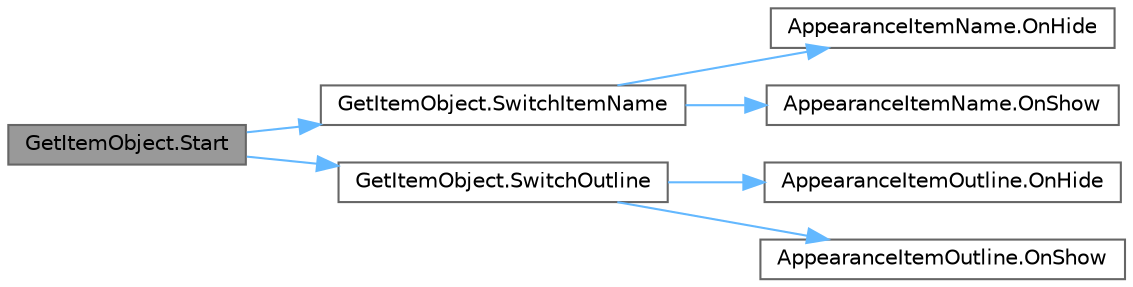 digraph "GetItemObject.Start"
{
 // LATEX_PDF_SIZE
  bgcolor="transparent";
  edge [fontname=Helvetica,fontsize=10,labelfontname=Helvetica,labelfontsize=10];
  node [fontname=Helvetica,fontsize=10,shape=box,height=0.2,width=0.4];
  rankdir="LR";
  Node1 [id="Node000001",label="GetItemObject.Start",height=0.2,width=0.4,color="gray40", fillcolor="grey60", style="filled", fontcolor="black",tooltip=" "];
  Node1 -> Node2 [id="edge1_Node000001_Node000002",color="steelblue1",style="solid",tooltip=" "];
  Node2 [id="Node000002",label="GetItemObject.SwitchItemName",height=0.2,width=0.4,color="grey40", fillcolor="white", style="filled",URL="$class_get_item_object.html#a613c0db3fd0009145253a2f0e9269325",tooltip=" "];
  Node2 -> Node3 [id="edge2_Node000002_Node000003",color="steelblue1",style="solid",tooltip=" "];
  Node3 [id="Node000003",label="AppearanceItemName.OnHide",height=0.2,width=0.4,color="grey40", fillcolor="white", style="filled",URL="$class_appearance_item_name.html#adc5d8b21038af62c749c434fbe414fed",tooltip=" "];
  Node2 -> Node4 [id="edge3_Node000002_Node000004",color="steelblue1",style="solid",tooltip=" "];
  Node4 [id="Node000004",label="AppearanceItemName.OnShow",height=0.2,width=0.4,color="grey40", fillcolor="white", style="filled",URL="$class_appearance_item_name.html#a7682ffb9f1a83f4bddb3155aac6de098",tooltip=" "];
  Node1 -> Node5 [id="edge4_Node000001_Node000005",color="steelblue1",style="solid",tooltip=" "];
  Node5 [id="Node000005",label="GetItemObject.SwitchOutline",height=0.2,width=0.4,color="grey40", fillcolor="white", style="filled",URL="$class_get_item_object.html#af343a3ce489d459bad6b8809c9846cb6",tooltip=" "];
  Node5 -> Node6 [id="edge5_Node000005_Node000006",color="steelblue1",style="solid",tooltip=" "];
  Node6 [id="Node000006",label="AppearanceItemOutline.OnHide",height=0.2,width=0.4,color="grey40", fillcolor="white", style="filled",URL="$class_appearance_item_outline.html#af7ef9e4a4397eaa12a6842641bfb6457",tooltip=" "];
  Node5 -> Node7 [id="edge6_Node000005_Node000007",color="steelblue1",style="solid",tooltip=" "];
  Node7 [id="Node000007",label="AppearanceItemOutline.OnShow",height=0.2,width=0.4,color="grey40", fillcolor="white", style="filled",URL="$class_appearance_item_outline.html#ae07fe0d1dac3e52323bcf820f113b023",tooltip=" "];
}
